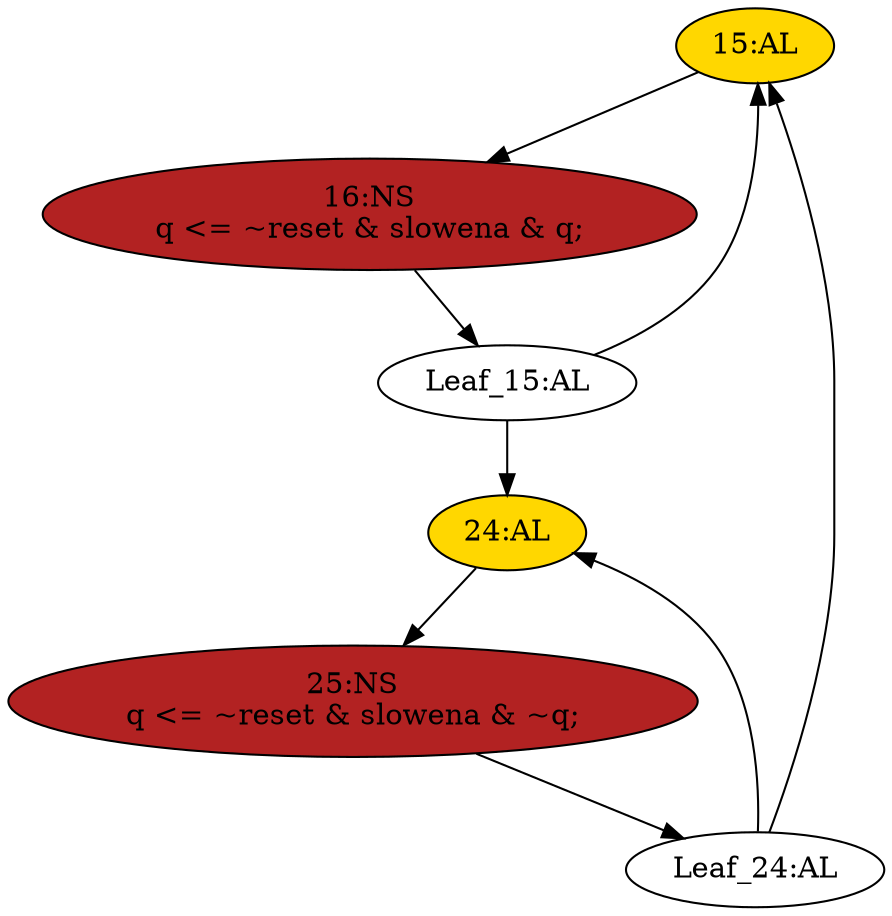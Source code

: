 strict digraph "compose( ,  )" {
	node [label="\N"];
	"15:AL"	[ast="<pyverilog.vparser.ast.Always object at 0x7f47a78f5d10>",
		clk_sens=True,
		fillcolor=gold,
		label="15:AL",
		sens="['clk']",
		statements="[]",
		style=filled,
		typ=Always,
		use_var="['reset', 'q', 'slowena']"];
	"16:NS"	[ast="<pyverilog.vparser.ast.NonblockingSubstitution object at 0x7f47a7877390>",
		fillcolor=firebrick,
		label="16:NS
q <= ~reset & slowena & q;",
		statements="[<pyverilog.vparser.ast.NonblockingSubstitution object at 0x7f47a7877390>]",
		style=filled,
		typ=NonblockingSubstitution];
	"15:AL" -> "16:NS"	[cond="[]",
		lineno=None];
	"Leaf_15:AL"	[def_var="['q']",
		label="Leaf_15:AL"];
	"16:NS" -> "Leaf_15:AL"	[cond="[]",
		lineno=None];
	"Leaf_15:AL" -> "15:AL";
	"24:AL"	[ast="<pyverilog.vparser.ast.Always object at 0x7f47a75d6810>",
		clk_sens=True,
		fillcolor=gold,
		label="24:AL",
		sens="['clk']",
		statements="[]",
		style=filled,
		typ=Always,
		use_var="['reset', 'q', 'slowena']"];
	"Leaf_15:AL" -> "24:AL";
	"Leaf_24:AL"	[def_var="['q']",
		label="Leaf_24:AL"];
	"Leaf_24:AL" -> "15:AL";
	"Leaf_24:AL" -> "24:AL";
	"25:NS"	[ast="<pyverilog.vparser.ast.NonblockingSubstitution object at 0x7f47a7863ed0>",
		fillcolor=firebrick,
		label="25:NS
q <= ~reset & slowena & ~q;",
		statements="[<pyverilog.vparser.ast.NonblockingSubstitution object at 0x7f47a7863ed0>]",
		style=filled,
		typ=NonblockingSubstitution];
	"25:NS" -> "Leaf_24:AL"	[cond="[]",
		lineno=None];
	"24:AL" -> "25:NS"	[cond="[]",
		lineno=None];
}
